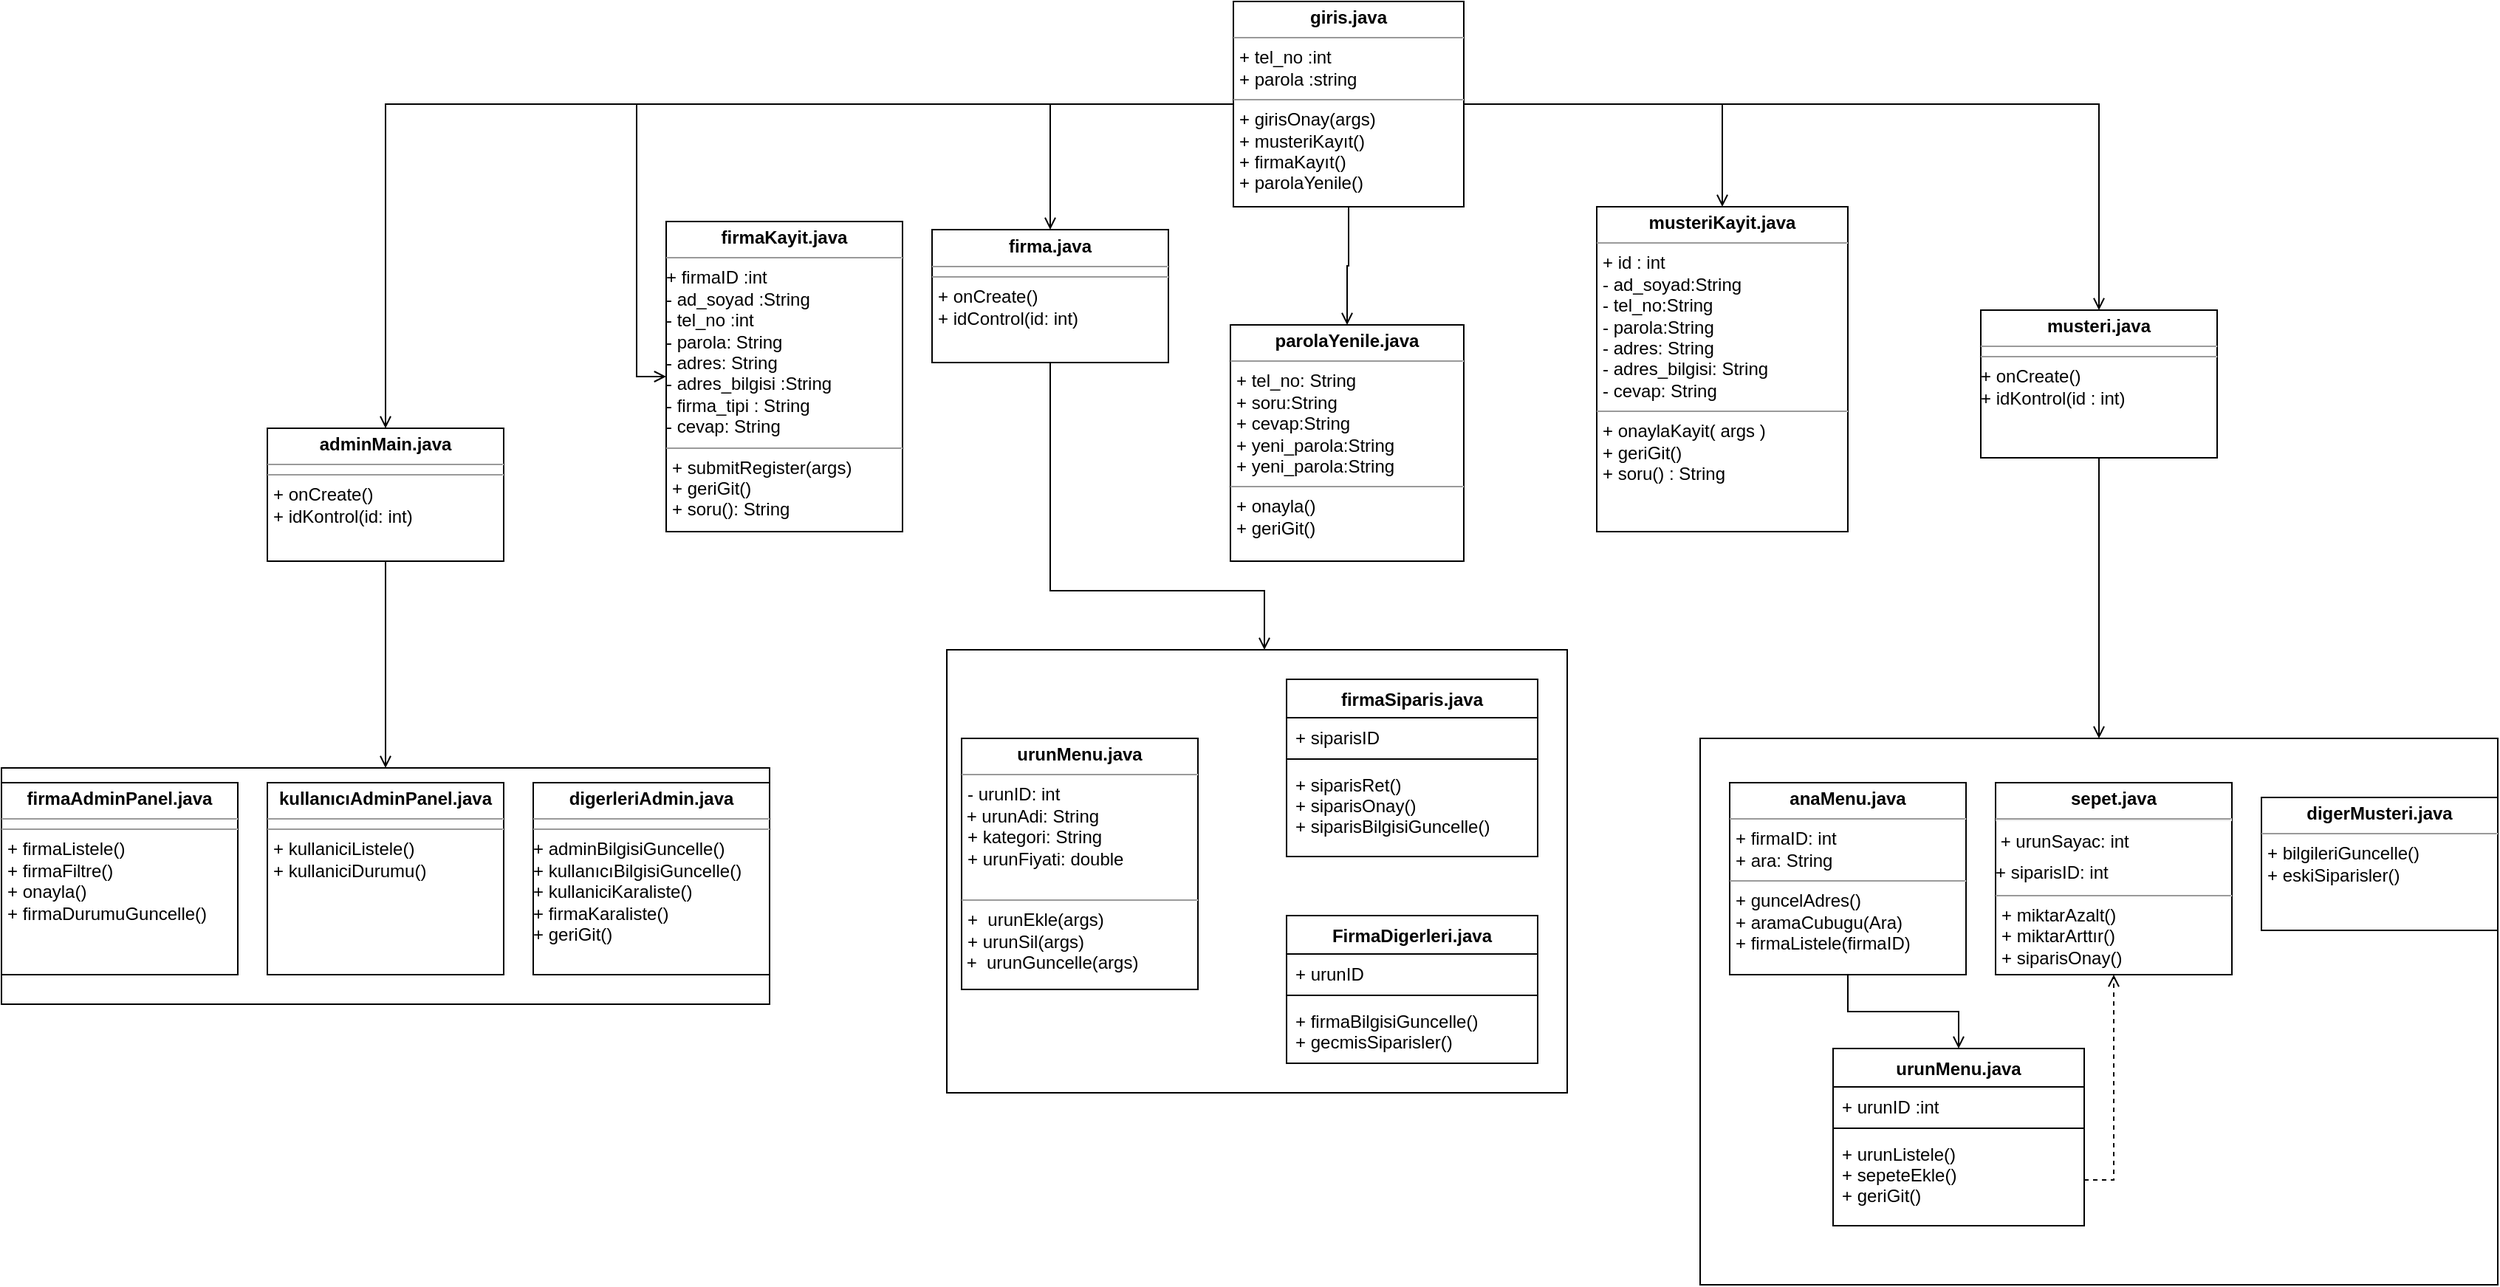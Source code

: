 <mxfile version="12.8.2" type="github"><diagram id="DIFHEfnXA6Et7qfi2gE_" name="Page-1"><mxGraphModel dx="2818" dy="2015" grid="1" gridSize="10" guides="1" tooltips="1" connect="1" arrows="1" fold="1" page="1" pageScale="1" pageWidth="827" pageHeight="1169" math="0" shadow="0"><root><mxCell id="0"/><mxCell id="1" parent="0"/><mxCell id="vT7Wqkjum9II6Qm12oV3-1" style="edgeStyle=orthogonalEdgeStyle;rounded=0;orthogonalLoop=1;jettySize=auto;html=1;entryX=0;entryY=0.5;entryDx=0;entryDy=0;endArrow=open;endFill=0;" edge="1" parent="1" source="vT7Wqkjum9II6Qm12oV3-7" target="vT7Wqkjum9II6Qm12oV3-10"><mxGeometry relative="1" as="geometry"/></mxCell><mxCell id="vT7Wqkjum9II6Qm12oV3-2" style="edgeStyle=orthogonalEdgeStyle;rounded=0;orthogonalLoop=1;jettySize=auto;html=1;endArrow=open;endFill=0;entryX=0.5;entryY=0;entryDx=0;entryDy=0;" edge="1" parent="1" source="vT7Wqkjum9II6Qm12oV3-7" target="vT7Wqkjum9II6Qm12oV3-13"><mxGeometry relative="1" as="geometry"><mxPoint x="840" y="-340" as="targetPoint"/></mxGeometry></mxCell><mxCell id="vT7Wqkjum9II6Qm12oV3-3" style="edgeStyle=orthogonalEdgeStyle;rounded=0;orthogonalLoop=1;jettySize=auto;html=1;entryX=0.5;entryY=0;entryDx=0;entryDy=0;endArrow=open;endFill=0;" edge="1" parent="1" source="vT7Wqkjum9II6Qm12oV3-7" target="vT7Wqkjum9II6Qm12oV3-12"><mxGeometry relative="1" as="geometry"/></mxCell><mxCell id="vT7Wqkjum9II6Qm12oV3-4" style="edgeStyle=orthogonalEdgeStyle;rounded=0;orthogonalLoop=1;jettySize=auto;html=1;entryX=0.5;entryY=0;entryDx=0;entryDy=0;endArrow=open;endFill=0;" edge="1" parent="1" source="vT7Wqkjum9II6Qm12oV3-7" target="vT7Wqkjum9II6Qm12oV3-9"><mxGeometry relative="1" as="geometry"/></mxCell><mxCell id="vT7Wqkjum9II6Qm12oV3-5" style="edgeStyle=orthogonalEdgeStyle;rounded=0;orthogonalLoop=1;jettySize=auto;html=1;endArrow=open;endFill=0;" edge="1" parent="1" source="vT7Wqkjum9II6Qm12oV3-7" target="vT7Wqkjum9II6Qm12oV3-15"><mxGeometry relative="1" as="geometry"/></mxCell><mxCell id="vT7Wqkjum9II6Qm12oV3-6" style="edgeStyle=orthogonalEdgeStyle;rounded=0;orthogonalLoop=1;jettySize=auto;html=1;entryX=0.5;entryY=0;entryDx=0;entryDy=0;endArrow=open;endFill=0;" edge="1" parent="1" source="vT7Wqkjum9II6Qm12oV3-7" target="vT7Wqkjum9II6Qm12oV3-27"><mxGeometry relative="1" as="geometry"><mxPoint x="412" y="120" as="targetPoint"/></mxGeometry></mxCell><mxCell id="vT7Wqkjum9II6Qm12oV3-7" value="&lt;p style=&quot;margin: 0px ; margin-top: 4px ; text-align: center&quot;&gt;&lt;b&gt;giris.java&lt;/b&gt;&lt;/p&gt;&lt;hr size=&quot;1&quot;&gt;&lt;p style=&quot;margin: 0px ; margin-left: 4px&quot;&gt;+ tel_no :int&lt;/p&gt;&lt;p style=&quot;margin: 0px ; margin-left: 4px&quot;&gt;&lt;span&gt;+ parola :string&lt;/span&gt;&lt;/p&gt;&lt;hr size=&quot;1&quot;&gt;&lt;p style=&quot;margin: 0px ; margin-left: 4px&quot;&gt;+ girisOnay(args)&lt;/p&gt;&lt;p style=&quot;margin: 0px ; margin-left: 4px&quot;&gt;+ musteriKayıt()&lt;/p&gt;&lt;p style=&quot;margin: 0px ; margin-left: 4px&quot;&gt;+ firmaKayıt()&lt;/p&gt;&lt;p style=&quot;margin: 0px ; margin-left: 4px&quot;&gt;+ parolaYenile()&lt;br&gt;&lt;/p&gt;&lt;p style=&quot;margin: 0px ; margin-left: 4px&quot;&gt;&lt;br&gt;&lt;/p&gt;" style="verticalAlign=top;align=left;overflow=fill;fontSize=12;fontFamily=Helvetica;html=1;" vertex="1" parent="1"><mxGeometry x="334" y="-119" width="156" height="139" as="geometry"/></mxCell><mxCell id="vT7Wqkjum9II6Qm12oV3-8" style="edgeStyle=orthogonalEdgeStyle;rounded=0;orthogonalLoop=1;jettySize=auto;html=1;endArrow=open;endFill=0;" edge="1" parent="1" source="vT7Wqkjum9II6Qm12oV3-9" target="vT7Wqkjum9II6Qm12oV3-20"><mxGeometry relative="1" as="geometry"><Array as="points"><mxPoint x="210" y="280"/><mxPoint x="355" y="280"/></Array></mxGeometry></mxCell><mxCell id="vT7Wqkjum9II6Qm12oV3-9" value="&lt;p style=&quot;margin: 0px ; margin-top: 4px ; text-align: center&quot;&gt;&lt;b&gt;firma.java&lt;/b&gt;&lt;/p&gt;&lt;hr size=&quot;1&quot;&gt;&lt;hr size=&quot;1&quot;&gt;&lt;p style=&quot;margin: 0px ; margin-left: 4px&quot;&gt;+ onCreate()&lt;/p&gt;&lt;p style=&quot;margin: 0px ; margin-left: 4px&quot;&gt;+ idControl(id: int)&lt;br&gt;&lt;/p&gt;" style="verticalAlign=top;align=left;overflow=fill;fontSize=12;fontFamily=Helvetica;html=1;" vertex="1" parent="1"><mxGeometry x="130" y="35.5" width="160" height="90" as="geometry"/></mxCell><mxCell id="vT7Wqkjum9II6Qm12oV3-10" value="&lt;p style=&quot;margin: 0px ; margin-top: 4px ; text-align: center&quot;&gt;&lt;b&gt;firmaKayit.java&lt;/b&gt;&lt;br&gt;&lt;/p&gt;&lt;hr size=&quot;1&quot;&gt;+ firmaID :int&lt;br&gt;- ad_soyad :String&lt;br&gt;- tel_no :int&lt;br&gt;- parola: String&lt;br&gt;- adres: String&lt;br&gt;- adres_bilgisi :String&lt;br&gt;&lt;div&gt;- firma_tipi : String&lt;/div&gt;&lt;div&gt;- cevap: String&lt;br&gt;&lt;/div&gt;&lt;hr size=&quot;1&quot;&gt;&lt;p style=&quot;margin: 0px ; margin-left: 4px&quot;&gt;+ submitRegister(args)&lt;/p&gt;&lt;p style=&quot;margin: 0px ; margin-left: 4px&quot;&gt;+ geriGit()&lt;/p&gt;&lt;p style=&quot;margin: 0px ; margin-left: 4px&quot;&gt;+ soru(): String&lt;br&gt;&lt;/p&gt;" style="verticalAlign=top;align=left;overflow=fill;fontSize=12;fontFamily=Helvetica;html=1;" vertex="1" parent="1"><mxGeometry x="-50" y="30" width="160" height="210" as="geometry"/></mxCell><mxCell id="vT7Wqkjum9II6Qm12oV3-11" style="edgeStyle=orthogonalEdgeStyle;rounded=0;orthogonalLoop=1;jettySize=auto;html=1;entryX=0.5;entryY=0;entryDx=0;entryDy=0;endArrow=open;endFill=0;" edge="1" parent="1" source="vT7Wqkjum9II6Qm12oV3-12" target="vT7Wqkjum9II6Qm12oV3-22"><mxGeometry relative="1" as="geometry"><Array as="points"><mxPoint x="920" y="240"/><mxPoint x="920" y="240"/></Array></mxGeometry></mxCell><mxCell id="vT7Wqkjum9II6Qm12oV3-12" value="&lt;p style=&quot;margin: 0px ; margin-top: 4px ; text-align: center&quot;&gt;&lt;b&gt;musteri.java&lt;/b&gt;&lt;br&gt;&lt;/p&gt;&lt;hr size=&quot;1&quot;&gt;&lt;hr size=&quot;1&quot;&gt;&lt;div&gt;+ onCreate()&lt;br&gt;&lt;/div&gt;&lt;div&gt;+ idKontrol(id : int)&lt;br&gt;&lt;/div&gt;" style="verticalAlign=top;align=left;overflow=fill;fontSize=12;fontFamily=Helvetica;html=1;" vertex="1" parent="1"><mxGeometry x="840" y="90" width="160" height="100" as="geometry"/></mxCell><mxCell id="vT7Wqkjum9II6Qm12oV3-13" value="&lt;p style=&quot;margin: 0px ; margin-top: 4px ; text-align: center&quot;&gt;&lt;b&gt;musteriKayit.java&lt;/b&gt;&lt;br&gt;&lt;/p&gt;&lt;hr size=&quot;1&quot;&gt;&lt;p style=&quot;margin: 0px ; margin-left: 4px&quot;&gt;+ id : int&lt;br&gt;- ad_soyad:String&lt;br&gt;- tel_no:String&lt;br&gt;- parola:String &lt;br&gt;- adres: String&lt;br&gt;- a&lt;span&gt;dres_bilgisi: String&lt;/span&gt;&lt;/p&gt;&lt;p style=&quot;margin: 0px ; margin-left: 4px&quot;&gt;- &lt;span&gt;cevap: String&lt;/span&gt;&lt;/p&gt;&lt;hr size=&quot;1&quot;&gt;&lt;p style=&quot;margin: 0px ; margin-left: 4px&quot;&gt;+ onaylaKayit( args )&lt;br&gt;+ geriGit()&lt;/p&gt;&lt;p style=&quot;margin: 0px ; margin-left: 4px&quot;&gt;+ soru() : String&lt;br&gt;&lt;/p&gt;&lt;p style=&quot;margin: 0px ; margin-left: 4px&quot;&gt;&lt;br&gt;&lt;/p&gt;" style="verticalAlign=top;align=left;overflow=fill;fontSize=12;fontFamily=Helvetica;html=1;" vertex="1" parent="1"><mxGeometry x="580" y="20" width="170" height="220" as="geometry"/></mxCell><mxCell id="vT7Wqkjum9II6Qm12oV3-14" style="edgeStyle=orthogonalEdgeStyle;rounded=0;orthogonalLoop=1;jettySize=auto;html=1;endArrow=open;endFill=0;entryX=0.5;entryY=0;entryDx=0;entryDy=0;" edge="1" parent="1" source="vT7Wqkjum9II6Qm12oV3-15" target="vT7Wqkjum9II6Qm12oV3-16"><mxGeometry relative="1" as="geometry"><mxPoint x="-30" y="310" as="targetPoint"/></mxGeometry></mxCell><mxCell id="vT7Wqkjum9II6Qm12oV3-15" value="&lt;p style=&quot;margin: 0px ; margin-top: 4px ; text-align: center&quot;&gt;&lt;b&gt;adminMain.java&lt;/b&gt;&lt;/p&gt;&lt;hr size=&quot;1&quot;&gt;&lt;hr size=&quot;1&quot;&gt;&lt;p style=&quot;margin: 0px ; margin-left: 4px&quot;&gt;+ onCreate()&lt;/p&gt;&lt;p style=&quot;margin: 0px ; margin-left: 4px&quot;&gt;+ idKontrol(id: int)&lt;br&gt;&lt;/p&gt;" style="verticalAlign=top;align=left;overflow=fill;fontSize=12;fontFamily=Helvetica;html=1;" vertex="1" parent="1"><mxGeometry x="-320" y="170" width="160" height="90" as="geometry"/></mxCell><mxCell id="vT7Wqkjum9II6Qm12oV3-16" value="" style="rounded=0;whiteSpace=wrap;html=1;fontStyle=4" vertex="1" parent="1"><mxGeometry x="-500" y="400" width="520" height="160" as="geometry"/></mxCell><mxCell id="vT7Wqkjum9II6Qm12oV3-17" value="&lt;p style=&quot;margin: 0px ; margin-top: 4px ; text-align: center&quot;&gt;&lt;b&gt;firmaAdminPanel.java&lt;/b&gt;&lt;/p&gt;&lt;hr size=&quot;1&quot;&gt;&lt;hr size=&quot;1&quot;&gt;&lt;p style=&quot;margin: 0px ; margin-left: 4px&quot;&gt;+ firmaListele()&lt;/p&gt;&lt;p style=&quot;margin: 0px ; margin-left: 4px&quot;&gt;+ firmaFiltre()&lt;/p&gt;&lt;p style=&quot;margin: 0px ; margin-left: 4px&quot;&gt;+ onayla()&lt;/p&gt;&lt;p style=&quot;margin: 0px ; margin-left: 4px&quot;&gt;+ firmaDurumuGuncelle()&lt;br&gt;&lt;/p&gt;&lt;p style=&quot;margin: 0px ; margin-left: 4px&quot;&gt;&lt;br&gt;&lt;/p&gt;&lt;p style=&quot;margin: 0px ; margin-left: 4px&quot;&gt;&lt;br&gt;&lt;/p&gt;" style="verticalAlign=top;align=left;overflow=fill;fontSize=12;fontFamily=Helvetica;html=1;" vertex="1" parent="1"><mxGeometry x="-500" y="410" width="160" height="130" as="geometry"/></mxCell><mxCell id="vT7Wqkjum9II6Qm12oV3-18" value="&lt;p style=&quot;margin: 0px ; margin-top: 4px ; text-align: center&quot;&gt;&lt;b&gt;kullanıcıAdminPanel.java&lt;/b&gt;&lt;/p&gt;&lt;hr size=&quot;1&quot;&gt;&lt;hr size=&quot;1&quot;&gt;&lt;p style=&quot;margin: 0px ; margin-left: 4px&quot;&gt;+ kullaniciListele()&lt;/p&gt;&lt;p style=&quot;margin: 0px ; margin-left: 4px&quot;&gt;+ kullaniciDurumu()&lt;/p&gt;" style="verticalAlign=top;align=left;overflow=fill;fontSize=12;fontFamily=Helvetica;html=1;" vertex="1" parent="1"><mxGeometry x="-320" y="410" width="160" height="130" as="geometry"/></mxCell><mxCell id="vT7Wqkjum9II6Qm12oV3-19" value="&lt;p style=&quot;margin: 0px ; margin-top: 4px ; text-align: center&quot;&gt;&lt;b&gt;digerleriAdmin.java&lt;/b&gt;&lt;br&gt;&lt;/p&gt;&lt;hr size=&quot;1&quot;&gt;&lt;hr size=&quot;1&quot;&gt;&lt;div&gt;+ adminBilgisiGuncelle()&lt;/div&gt;&lt;div&gt;+ kullanıcıBilgisiGuncelle()&lt;/div&gt;&lt;div&gt;+ kullaniciKaraliste()&lt;/div&gt;&lt;div&gt;+ firmaKaraliste()&lt;/div&gt;&lt;div&gt;+ geriGit()&lt;br&gt;&lt;/div&gt;" style="verticalAlign=top;align=left;overflow=fill;fontSize=12;fontFamily=Helvetica;html=1;" vertex="1" parent="1"><mxGeometry x="-140" y="410" width="160" height="130" as="geometry"/></mxCell><mxCell id="vT7Wqkjum9II6Qm12oV3-20" value="" style="rounded=0;whiteSpace=wrap;html=1;" vertex="1" parent="1"><mxGeometry x="140" y="320" width="420" height="300" as="geometry"/></mxCell><mxCell id="vT7Wqkjum9II6Qm12oV3-21" value="&lt;p style=&quot;margin: 0px ; margin-top: 4px ; text-align: center&quot;&gt;&lt;b&gt;urunMenu.java&lt;/b&gt;&lt;/p&gt;&lt;hr size=&quot;1&quot;&gt;&lt;p style=&quot;margin: 0px ; margin-left: 4px&quot;&gt;- urunID: int&lt;/p&gt;&amp;nbsp;+ urunAdi: String&lt;p style=&quot;margin: 0px ; margin-left: 4px&quot;&gt;+ kategori: String&lt;/p&gt;&lt;p style=&quot;margin: 0px ; margin-left: 4px&quot;&gt;+ urunFiyati: double&lt;/p&gt;&lt;p style=&quot;margin: 0px ; margin-left: 4px&quot;&gt;&amp;nbsp;&lt;/p&gt;&lt;hr size=&quot;1&quot;&gt;&lt;p style=&quot;margin: 0px ; margin-left: 4px&quot;&gt;+&amp;nbsp; urunEkle(args)&lt;/p&gt;&lt;p style=&quot;margin: 0px ; margin-left: 4px&quot;&gt;+ urunSil(args)&lt;br&gt;&lt;/p&gt;&amp;nbsp;+&amp;nbsp; urunGuncelle(args)&amp;nbsp; &amp;nbsp;" style="verticalAlign=top;align=left;overflow=fill;fontSize=12;fontFamily=Helvetica;html=1;" vertex="1" parent="1"><mxGeometry x="150" y="380" width="160" height="170" as="geometry"/></mxCell><mxCell id="vT7Wqkjum9II6Qm12oV3-22" value="" style="rounded=0;whiteSpace=wrap;html=1;" vertex="1" parent="1"><mxGeometry x="650" y="380" width="540" height="370" as="geometry"/></mxCell><mxCell id="vT7Wqkjum9II6Qm12oV3-23" style="edgeStyle=orthogonalEdgeStyle;rounded=0;orthogonalLoop=1;jettySize=auto;html=1;entryX=0.5;entryY=0;entryDx=0;entryDy=0;endArrow=open;endFill=0;" edge="1" parent="1" source="vT7Wqkjum9II6Qm12oV3-24" target="vT7Wqkjum9II6Qm12oV3-28"><mxGeometry relative="1" as="geometry"/></mxCell><mxCell id="vT7Wqkjum9II6Qm12oV3-24" value="&lt;p style=&quot;margin: 0px ; margin-top: 4px ; text-align: center&quot;&gt;&lt;b&gt;anaMenu.java&lt;/b&gt;&lt;/p&gt;&lt;hr size=&quot;1&quot;&gt;&lt;p style=&quot;margin: 0px ; margin-left: 4px&quot;&gt;+ firmaID: int&lt;br&gt;&lt;/p&gt;&lt;p style=&quot;margin: 0px ; margin-left: 4px&quot;&gt;+ ara: String&lt;br&gt;&lt;/p&gt;&lt;hr size=&quot;1&quot;&gt;&lt;p style=&quot;margin: 0px ; margin-left: 4px&quot;&gt;+ guncelAdres()&lt;/p&gt;&lt;p style=&quot;margin: 0px ; margin-left: 4px&quot;&gt;+ aramaCubugu(Ara) &lt;br&gt;&lt;/p&gt;&lt;p style=&quot;margin: 0px ; margin-left: 4px&quot;&gt;+ firmaListele(firmaID)&lt;/p&gt;&lt;br&gt;&lt;p style=&quot;margin: 0px ; margin-left: 4px&quot;&gt;&lt;br&gt;&lt;/p&gt;&lt;p style=&quot;margin: 0px ; margin-left: 4px&quot;&gt;&lt;br&gt;&lt;/p&gt;" style="verticalAlign=top;align=left;overflow=fill;fontSize=12;fontFamily=Helvetica;html=1;" vertex="1" parent="1"><mxGeometry x="670" y="410" width="160" height="130" as="geometry"/></mxCell><mxCell id="vT7Wqkjum9II6Qm12oV3-25" value="&lt;p style=&quot;margin: 0px ; margin-top: 4px ; text-align: center&quot;&gt;&lt;b&gt;sepet.java&lt;/b&gt;&lt;/p&gt;&lt;hr&gt;&lt;p style=&quot;margin: 4px 0px 0px&quot; align=&quot;left&quot;&gt;&lt;span style=&quot;line-height: 140%&quot;&gt;&amp;nbsp;+ urunSayac: int&lt;br&gt;&lt;/span&gt;&lt;/p&gt;&lt;p style=&quot;margin: 4px 0px 0px&quot; align=&quot;left&quot;&gt;&lt;span style=&quot;line-height: 140%&quot;&gt;+ siparisID: int&lt;br&gt;&lt;/span&gt;&lt;/p&gt;&lt;hr size=&quot;1&quot;&gt;&lt;p style=&quot;margin: 0px ; margin-left: 4px&quot;&gt;+ miktarAzalt()&lt;/p&gt;&lt;p style=&quot;margin: 0px ; margin-left: 4px&quot;&gt;+ miktarArttır()&lt;br&gt;&lt;/p&gt;&lt;p style=&quot;margin: 0px ; margin-left: 4px&quot;&gt;+ siparisOnay()&lt;br&gt;&lt;/p&gt;" style="verticalAlign=top;align=left;overflow=fill;fontSize=12;fontFamily=Helvetica;html=1;" vertex="1" parent="1"><mxGeometry x="850" y="410" width="160" height="130" as="geometry"/></mxCell><mxCell id="vT7Wqkjum9II6Qm12oV3-26" value="&lt;p style=&quot;margin: 0px ; margin-top: 4px ; text-align: center&quot;&gt;&lt;b&gt;digerMusteri.java&lt;/b&gt;&lt;/p&gt;&lt;hr size=&quot;1&quot;&gt;&lt;p style=&quot;margin: 0px ; margin-left: 4px&quot;&gt;+ bilgileriGuncelle()&lt;/p&gt;&lt;p style=&quot;margin: 0px ; margin-left: 4px&quot;&gt;+ eskiSiparisler&lt;span&gt;()&lt;/span&gt;&lt;/p&gt;" style="verticalAlign=top;align=left;overflow=fill;fontSize=12;fontFamily=Helvetica;html=1;" vertex="1" parent="1"><mxGeometry x="1030" y="420" width="160" height="90" as="geometry"/></mxCell><mxCell id="vT7Wqkjum9II6Qm12oV3-27" value="&lt;p style=&quot;margin: 0px ; margin-top: 4px ; text-align: center&quot;&gt;&lt;b&gt;parolaYenile.java&lt;/b&gt;&lt;/p&gt;&lt;hr size=&quot;1&quot;&gt;&lt;p style=&quot;margin: 0px ; margin-left: 4px&quot;&gt;+ tel_no: String&lt;/p&gt;&lt;p style=&quot;margin: 0px ; margin-left: 4px&quot;&gt;+ soru:String&lt;/p&gt;&lt;p style=&quot;margin: 0px ; margin-left: 4px&quot;&gt;+ cevap:String&lt;/p&gt;&lt;p style=&quot;margin: 0px ; margin-left: 4px&quot;&gt;+ yeni_parola:String&lt;/p&gt;&lt;p style=&quot;margin: 0px ; margin-left: 4px&quot;&gt;+ yeni_parola:String&lt;br&gt;&lt;/p&gt;&lt;hr size=&quot;1&quot;&gt;&lt;p style=&quot;margin: 0px ; margin-left: 4px&quot;&gt;+ onayla()&lt;/p&gt;&lt;p style=&quot;margin: 0px ; margin-left: 4px&quot;&gt;+ geriGit()&lt;br&gt;&lt;/p&gt;&lt;p style=&quot;margin: 0px ; margin-left: 4px&quot;&gt;&lt;br&gt;&lt;/p&gt;" style="verticalAlign=top;align=left;overflow=fill;fontSize=12;fontFamily=Helvetica;html=1;" vertex="1" parent="1"><mxGeometry x="332" y="100" width="158" height="160" as="geometry"/></mxCell><mxCell id="vT7Wqkjum9II6Qm12oV3-28" value="urunMenu.java" style="swimlane;fontStyle=1;align=center;verticalAlign=top;childLayout=stackLayout;horizontal=1;startSize=26;horizontalStack=0;resizeParent=1;resizeParentMax=0;resizeLast=0;collapsible=1;marginBottom=0;" vertex="1" parent="1"><mxGeometry x="740" y="590" width="170" height="120" as="geometry"/></mxCell><mxCell id="vT7Wqkjum9II6Qm12oV3-29" value="+ urunID :int" style="text;strokeColor=none;fillColor=none;align=left;verticalAlign=top;spacingLeft=4;spacingRight=4;overflow=hidden;rotatable=0;points=[[0,0.5],[1,0.5]];portConstraint=eastwest;" vertex="1" parent="vT7Wqkjum9II6Qm12oV3-28"><mxGeometry y="26" width="170" height="24" as="geometry"/></mxCell><mxCell id="vT7Wqkjum9II6Qm12oV3-30" value="" style="line;strokeWidth=1;fillColor=none;align=left;verticalAlign=middle;spacingTop=-1;spacingLeft=3;spacingRight=3;rotatable=0;labelPosition=right;points=[];portConstraint=eastwest;" vertex="1" parent="vT7Wqkjum9II6Qm12oV3-28"><mxGeometry y="50" width="170" height="8" as="geometry"/></mxCell><mxCell id="vT7Wqkjum9II6Qm12oV3-31" value="+ urunListele()&#xA;+ sepeteEkle()&#xA;+ geriGit()&#xA;" style="text;strokeColor=none;fillColor=none;align=left;verticalAlign=top;spacingLeft=4;spacingRight=4;overflow=hidden;rotatable=0;points=[[0,0.5],[1,0.5]];portConstraint=eastwest;dashed=1;" vertex="1" parent="vT7Wqkjum9II6Qm12oV3-28"><mxGeometry y="58" width="170" height="62" as="geometry"/></mxCell><mxCell id="vT7Wqkjum9II6Qm12oV3-32" style="edgeStyle=orthogonalEdgeStyle;rounded=0;orthogonalLoop=1;jettySize=auto;html=1;endArrow=open;endFill=0;dashed=1;" edge="1" parent="1" source="vT7Wqkjum9II6Qm12oV3-31" target="vT7Wqkjum9II6Qm12oV3-25"><mxGeometry relative="1" as="geometry"/></mxCell><mxCell id="vT7Wqkjum9II6Qm12oV3-33" value="FirmaDigerleri.java" style="swimlane;fontStyle=1;align=center;verticalAlign=top;childLayout=stackLayout;horizontal=1;startSize=26;horizontalStack=0;resizeParent=1;resizeParentMax=0;resizeLast=0;collapsible=1;marginBottom=0;" vertex="1" parent="1"><mxGeometry x="370" y="500" width="170" height="100" as="geometry"/></mxCell><mxCell id="vT7Wqkjum9II6Qm12oV3-34" value="+ urunID" style="text;strokeColor=none;fillColor=none;align=left;verticalAlign=top;spacingLeft=4;spacingRight=4;overflow=hidden;rotatable=0;points=[[0,0.5],[1,0.5]];portConstraint=eastwest;" vertex="1" parent="vT7Wqkjum9II6Qm12oV3-33"><mxGeometry y="26" width="170" height="24" as="geometry"/></mxCell><mxCell id="vT7Wqkjum9II6Qm12oV3-35" value="" style="line;strokeWidth=1;fillColor=none;align=left;verticalAlign=middle;spacingTop=-1;spacingLeft=3;spacingRight=3;rotatable=0;labelPosition=right;points=[];portConstraint=eastwest;" vertex="1" parent="vT7Wqkjum9II6Qm12oV3-33"><mxGeometry y="50" width="170" height="8" as="geometry"/></mxCell><mxCell id="vT7Wqkjum9II6Qm12oV3-36" value="+ firmaBilgisiGuncelle()&#xA;+ gecmisSiparisler()&#xA;" style="text;strokeColor=none;fillColor=none;align=left;verticalAlign=top;spacingLeft=4;spacingRight=4;overflow=hidden;rotatable=0;points=[[0,0.5],[1,0.5]];portConstraint=eastwest;dashed=1;" vertex="1" parent="vT7Wqkjum9II6Qm12oV3-33"><mxGeometry y="58" width="170" height="42" as="geometry"/></mxCell><mxCell id="vT7Wqkjum9II6Qm12oV3-37" value="firmaSiparis.java" style="swimlane;fontStyle=1;align=center;verticalAlign=top;childLayout=stackLayout;horizontal=1;startSize=26;horizontalStack=0;resizeParent=1;resizeParentMax=0;resizeLast=0;collapsible=1;marginBottom=0;" vertex="1" parent="1"><mxGeometry x="370" y="340" width="170" height="120" as="geometry"/></mxCell><mxCell id="vT7Wqkjum9II6Qm12oV3-38" value="+ siparisID" style="text;strokeColor=none;fillColor=none;align=left;verticalAlign=top;spacingLeft=4;spacingRight=4;overflow=hidden;rotatable=0;points=[[0,0.5],[1,0.5]];portConstraint=eastwest;" vertex="1" parent="vT7Wqkjum9II6Qm12oV3-37"><mxGeometry y="26" width="170" height="24" as="geometry"/></mxCell><mxCell id="vT7Wqkjum9II6Qm12oV3-39" value="" style="line;strokeWidth=1;fillColor=none;align=left;verticalAlign=middle;spacingTop=-1;spacingLeft=3;spacingRight=3;rotatable=0;labelPosition=right;points=[];portConstraint=eastwest;" vertex="1" parent="vT7Wqkjum9II6Qm12oV3-37"><mxGeometry y="50" width="170" height="8" as="geometry"/></mxCell><mxCell id="vT7Wqkjum9II6Qm12oV3-40" value="+ siparisRet()&#xA;+ siparisOnay()&#xA;+ siparisBilgisiGuncelle()&#xA;" style="text;strokeColor=none;fillColor=none;align=left;verticalAlign=top;spacingLeft=4;spacingRight=4;overflow=hidden;rotatable=0;points=[[0,0.5],[1,0.5]];portConstraint=eastwest;dashed=1;" vertex="1" parent="vT7Wqkjum9II6Qm12oV3-37"><mxGeometry y="58" width="170" height="62" as="geometry"/></mxCell></root></mxGraphModel></diagram></mxfile>